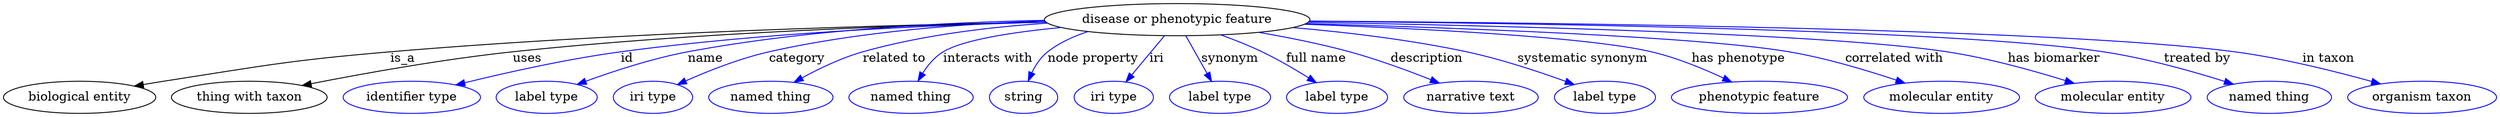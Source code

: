 digraph {
	graph [bb="0,0,2248.5,122"];
	node [label="\N"];
	"disease or phenotypic feature"	 [height=0.5,
		label="disease or phenotypic feature",
		pos="1063.8,104",
		width=3.1523];
	"biological entity"	 [height=0.5,
		pos="67.823,18",
		width=1.884];
	"disease or phenotypic feature" -> "biological entity"	 [label=is_a,
		lp="376.1,61",
		pos="e,117.81,30.334 951.21,101.44 812.77,97.549 570.77,88.325 364.27,68 266.18,58.346 241.66,54.346 144.82,36 139.34,34.962 133.66,33.8 \
127.99,32.58"];
	"thing with taxon"	 [height=0.5,
		pos="221.82,18",
		width=1.891];
	"disease or phenotypic feature" -> "thing with taxon"	 [label=uses,
		lp="486.88,61",
		pos="e,272.33,30.285 951.62,101.14 832.82,97.187 640,88.099 474.71,68 408.28,59.922 333.17,44.222 282.19,32.56"];
	id	 [color=blue,
		height=0.5,
		label="identifier type",
		pos="367.82,18",
		width=1.652];
	"disease or phenotypic feature" -> id	 [color=blue,
		label=id,
		lp="575.27,61",
		pos="e,410.13,30.867 951.69,101.06 851,97.185 699.38,88.286 568.93,68 517.64,60.024 460.29,45.158 420,33.7",
		style=solid];
	name	 [color=blue,
		height=0.5,
		label="label type",
		pos="489.82,18",
		width=1.2425];
	"disease or phenotypic feature" -> name	 [color=blue,
		label=name,
		lp="645.98,61",
		pos="e,520.17,31.37 956.13,98.241 848.41,91.907 690.37,80.897 630.51,68 595.48,60.456 557.27,46.484 529.53,35.224",
		style=solid];
	category	 [color=blue,
		height=0.5,
		label="iri type",
		pos="587.82,18",
		width=0.9834];
	"disease or phenotypic feature" -> category	 [color=blue,
		label=category,
		lp="727.92,61",
		pos="e,612.33,31.23 958.85,97.096 870.13,90.599 750.24,80.081 703.63,68 674.88,60.548 644.09,46.959 621.49,35.826",
		style=solid];
	"related to"	 [color=blue,
		height=0.5,
		label="named thing",
		pos="694.82,18",
		width=1.5019];
	"disease or phenotypic feature" -> "related to"	 [color=blue,
		label="related to",
		lp="814.06,61",
		pos="e,718.85,34.173 965.18,94.975 899.54,88.241 819.65,78.434 787.35,68 766.53,61.275 744.93,49.893 727.84,39.686",
		style=solid];
	"interacts with"	 [color=blue,
		height=0.5,
		label="named thing",
		pos="820.82,18",
		width=1.5019];
	"disease or phenotypic feature" -> "interacts with"	 [color=blue,
		label="interacts with",
		lp="897.73,61",
		pos="e,830.05,36.063 969.14,94.065 924.84,88.081 877.75,79.394 859.01,68 849.63,62.297 841.73,53.366 835.59,44.62",
		style=solid];
	"node property"	 [color=blue,
		height=0.5,
		label=string,
		pos="922.82,18",
		width=0.8403];
	"disease or phenotypic feature" -> "node property"	 [color=blue,
		label="node property",
		lp="989.89,61",
		pos="e,928.95,35.986 991.78,90.028 977.12,84.83 962.57,77.719 950.68,68 943.3,61.969 937.54,53.439 933.22,45.129",
		style=solid];
	iri	 [color=blue,
		height=0.5,
		label="iri type",
		pos="1006.8,18",
		width=0.9834];
	"disease or phenotypic feature" -> iri	 [color=blue,
		label=iri,
		lp="1045,61",
		pos="e,1018.3,35.332 1051.7,85.762 1043.6,73.547 1032.9,57.288 1023.9,43.759",
		style=solid];
	synonym	 [color=blue,
		height=0.5,
		label="label type",
		pos="1104.8,18",
		width=1.2425];
	"disease or phenotypic feature" -> synonym	 [color=blue,
		label=synonym,
		lp="1112.5,61",
		pos="e,1096.3,35.917 1072.5,85.762 1078.2,73.938 1085.6,58.326 1091.9,45.068",
		style=solid];
	"full name"	 [color=blue,
		height=0.5,
		label="label type",
		pos="1211.8,18",
		width=1.2425];
	"disease or phenotypic feature" -> "full name"	 [color=blue,
		label="full name",
		lp="1190.5,61",
		pos="e,1191.4,34.163 1104.2,87.093 1116.5,81.481 1130,74.893 1141.8,68 1156,59.771 1170.9,49.414 1183.2,40.264",
		style=solid];
	description	 [color=blue,
		height=0.5,
		label="narrative text",
		pos="1331.8,18",
		width=1.5834];
	"disease or phenotypic feature" -> description	 [color=blue,
		label=description,
		lp="1286.9,61",
		pos="e,1301.8,33.455 1137.3,90.287 1164,84.502 1194.1,77 1220.8,68 1245.3,59.765 1271.7,47.99 1292.7,37.935",
		style=solid];
	"systematic synonym"	 [color=blue,
		height=0.5,
		label="label type",
		pos="1451.8,18",
		width=1.2425];
	"disease or phenotypic feature" -> "systematic synonym"	 [color=blue,
		label="systematic synonym",
		lp="1422.8,61",
		pos="e,1422.3,31.61 1163.8,95.431 1212,89.934 1270.5,81.268 1321.8,68 1353.3,59.872 1387.5,46.506 1413,35.637",
		style=solid];
	"has phenotype"	 [color=blue,
		height=0.5,
		label="phenotypic feature",
		pos="1590.8,18",
		width=2.1155];
	"disease or phenotypic feature" -> "has phenotype"	 [color=blue,
		label="has phenotype",
		lp="1561.1,61",
		pos="e,1561.9,34.926 1172.9,98.991 1277.3,93.407 1427.3,83.126 1483.8,68 1507.8,61.597 1532.9,50.096 1552.9,39.737",
		style=solid];
	"correlated with"	 [color=blue,
		height=0.5,
		label="molecular entity",
		pos="1752.8,18",
		width=1.8837];
	"disease or phenotypic feature" -> "correlated with"	 [color=blue,
		label="correlated with",
		lp="1697,61",
		pos="e,1716.4,33.249 1174.7,100.01 1308.5,94.603 1525.4,83.775 1604.8,68 1640,61.02 1678.2,47.934 1707.1,36.901",
		style=solid];
	"has biomarker"	 [color=blue,
		height=0.5,
		label="molecular entity",
		pos="1906.8,18",
		width=1.8837];
	"disease or phenotypic feature" -> "has biomarker"	 [color=blue,
		label="has biomarker",
		lp="1838.7,61",
		pos="e,1867.7,32.868 1176.4,101.34 1340.5,96.904 1637.4,86.581 1742.8,68 1782.4,61.024 1825.9,47.496 1858.1,36.269",
		style=solid];
	"treated by"	 [color=blue,
		height=0.5,
		label="named thing",
		pos="2046.8,18",
		width=1.5019];
	"disease or phenotypic feature" -> "treated by"	 [color=blue,
		label="treated by",
		lp="1970.6,61",
		pos="e,2011.3,31.68 1177,102.54 1369.1,99.481 1750.6,90.685 1882.8,68 1923.9,60.952 1969.1,46.657 2001.6,35.15",
		style=solid];
	"in taxon"	 [color=blue,
		height=0.5,
		label="organism taxon",
		pos="2183.8,18",
		width=1.7978];
	"disease or phenotypic feature" -> "in taxon"	 [color=blue,
		label="in taxon",
		lp="2091.6,61",
		pos="e,2143.1,32.172 1177.3,102.93 1391.4,100.36 1847.1,92.168 2002.8,68 2047.7,61.033 2097.4,46.829 2133.3,35.334",
		style=solid];
}
